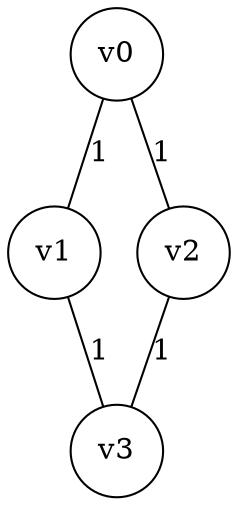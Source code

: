 graph
{
	node [shape=circle, label="v0"] 0;
	node [shape=circle, label="v1"] 1;
	node [shape=circle, label="v2"] 2;
	node [shape=circle, label="v3"] 3;
	0 -- 1 [label="1"]
	0 -- 2 [label="1"]
	1 -- 3 [label="1"]
	2 -- 3 [label="1"]
}
